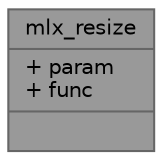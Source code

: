 digraph "mlx_resize"
{
 // INTERACTIVE_SVG=YES
 // LATEX_PDF_SIZE
  bgcolor="transparent";
  edge [fontname=Helvetica,fontsize=10,labelfontname=Helvetica,labelfontsize=10];
  node [fontname=Helvetica,fontsize=10,shape=box,height=0.2,width=0.4];
  Node1 [shape=record,label="{mlx_resize\n|+ param\l+ func\l|}",height=0.2,width=0.4,color="gray40", fillcolor="grey60", style="filled", fontcolor="black",tooltip=" "];
}

